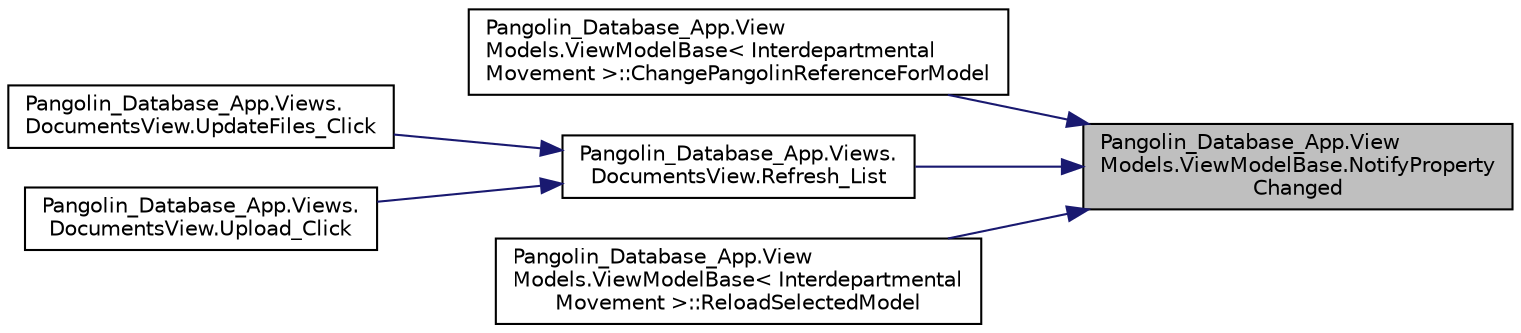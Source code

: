 digraph "Pangolin_Database_App.ViewModels.ViewModelBase.NotifyPropertyChanged"
{
 // LATEX_PDF_SIZE
  edge [fontname="Helvetica",fontsize="10",labelfontname="Helvetica",labelfontsize="10"];
  node [fontname="Helvetica",fontsize="10",shape=record];
  rankdir="RL";
  Node1 [label="Pangolin_Database_App.View\lModels.ViewModelBase.NotifyProperty\lChanged",height=0.2,width=0.4,color="black", fillcolor="grey75", style="filled", fontcolor="black",tooltip="Method if a property changed"];
  Node1 -> Node2 [dir="back",color="midnightblue",fontsize="10",style="solid"];
  Node2 [label="Pangolin_Database_App.View\lModels.ViewModelBase\< Interdepartmental\lMovement \>::ChangePangolinReferenceForModel",height=0.2,width=0.4,color="black", fillcolor="white", style="filled",URL="$class_pangolin___database___app_1_1_view_models_1_1_view_model_base.html#a296aa58b36f1884ee93481fc8ebe4a54",tooltip="Searches for Pangolin references in model and sets it to selectedpangolin"];
  Node1 -> Node3 [dir="back",color="midnightblue",fontsize="10",style="solid"];
  Node3 [label="Pangolin_Database_App.Views.\lDocumentsView.Refresh_List",height=0.2,width=0.4,color="black", fillcolor="white", style="filled",URL="$class_pangolin___database___app_1_1_views_1_1_documents_view.html#ac7bb9d1079ef8dd20215d273ee1695d6",tooltip=" "];
  Node3 -> Node4 [dir="back",color="midnightblue",fontsize="10",style="solid"];
  Node4 [label="Pangolin_Database_App.Views.\lDocumentsView.UpdateFiles_Click",height=0.2,width=0.4,color="black", fillcolor="white", style="filled",URL="$class_pangolin___database___app_1_1_views_1_1_documents_view.html#a4e723c5db016eb9a0ac4cd74b4169ada",tooltip=" "];
  Node3 -> Node5 [dir="back",color="midnightblue",fontsize="10",style="solid"];
  Node5 [label="Pangolin_Database_App.Views.\lDocumentsView.Upload_Click",height=0.2,width=0.4,color="black", fillcolor="white", style="filled",URL="$class_pangolin___database___app_1_1_views_1_1_documents_view.html#aa2ac67400d4a6699cab40f9731446074",tooltip=" "];
  Node1 -> Node6 [dir="back",color="midnightblue",fontsize="10",style="solid"];
  Node6 [label="Pangolin_Database_App.View\lModels.ViewModelBase\< Interdepartmental\lMovement \>::ReloadSelectedModel",height=0.2,width=0.4,color="black", fillcolor="white", style="filled",URL="$class_pangolin___database___app_1_1_view_models_1_1_view_model_base.html#ad79cfea8ac201f5b386e237c0f5ff8f7",tooltip="Reloads the selected model"];
}
